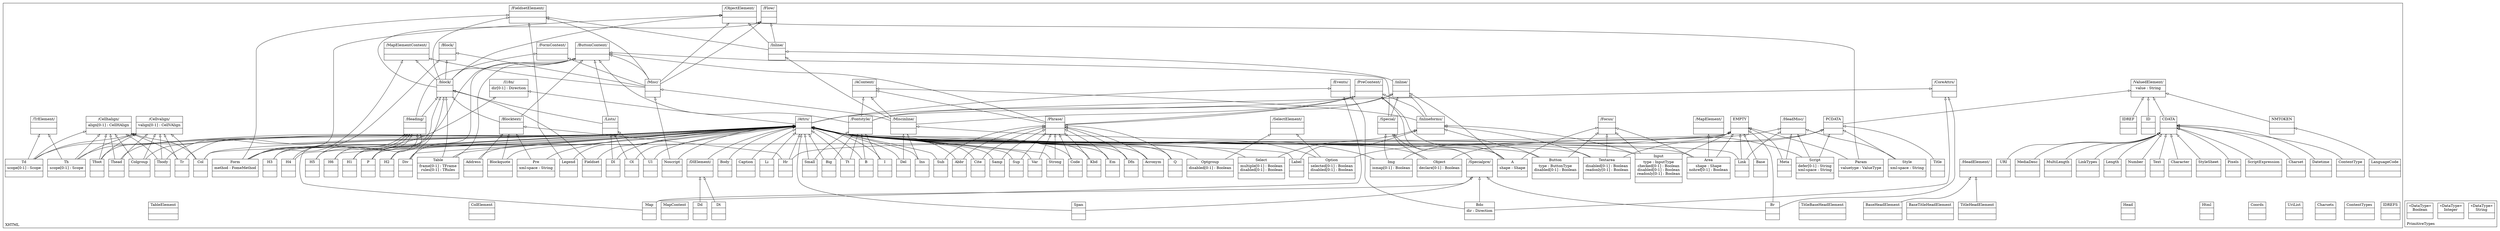 digraph "KM3 Model in DOT" {
graph[rankdir=BT,labeljust=l,labelloc=t,nodeSep=0.75,compound=true];
 subgraph "cluster_XHTML"{
labelloc=t
color=black
label=XHTML
 node[shape=record];
ValuedElement[label="{/ValuedElement/|value : String| }"]
;
 node[shape=record];
CDATA[label="{CDATA| | }"]
 CDATA->ValuedElement[arrowhead=onormal,group=ValuedElement,minlen=2,constraint=true,]
;
 node[shape=record];
PCDATA[label="{PCDATA| | }"]
 PCDATA->ValuedElement[arrowhead=onormal,group=ValuedElement,minlen=2,constraint=true,]
;
 node[shape=record];
NMTOKEN[label="{NMTOKEN| | }"]
 NMTOKEN->ValuedElement[arrowhead=onormal,group=ValuedElement,minlen=2,constraint=true,]
;
 node[shape=record];
IDREF[label="{IDREF| | }"]
 IDREF->ValuedElement[arrowhead=onormal,group=ValuedElement,minlen=2,constraint=true,]
;
 node[shape=record];
IDREFS[label="{IDREFS| | }"]
;
 node[shape=record];
ID[label="{ID| | }"]
 ID->ValuedElement[arrowhead=onormal,group=ValuedElement,minlen=2,constraint=true,]
;
 node[shape=record];
EMPTY[label="{EMPTY| | }"]
;
 node[shape=record];
ContentType[label="{ContentType| | }"]
 ContentType->CDATA[arrowhead=onormal,group=CDATA,minlen=2,constraint=true,]
;
 node[shape=record];
ContentTypes[label="{ContentTypes| | }"]
;
 node[shape=record];
Charset[label="{Charset| | }"]
 Charset->CDATA[arrowhead=onormal,group=CDATA,minlen=2,constraint=true,]
;
 node[shape=record];
Charsets[label="{Charsets| | }"]
;
 node[shape=record];
LanguageCode[label="{LanguageCode| | }"]
 LanguageCode->NMTOKEN[arrowhead=onormal,group=NMTOKEN,minlen=2,constraint=true,]
;
 node[shape=record];
Character[label="{Character| | }"]
 Character->CDATA[arrowhead=onormal,group=CDATA,minlen=2,constraint=true,]
;
 node[shape=record];
Number[label="{Number| | }"]
 Number->CDATA[arrowhead=onormal,group=CDATA,minlen=2,constraint=true,]
;
 node[shape=record];
LinkTypes[label="{LinkTypes| | }"]
 LinkTypes->CDATA[arrowhead=onormal,group=CDATA,minlen=2,constraint=true,]
;
 node[shape=record];
MediaDesc[label="{MediaDesc| | }"]
 MediaDesc->CDATA[arrowhead=onormal,group=CDATA,minlen=2,constraint=true,]
;
 node[shape=record];
URI[label="{URI| | }"]
 URI->CDATA[arrowhead=onormal,group=CDATA,minlen=2,constraint=true,]
;
 node[shape=record];
UriList[label="{UriList| | }"]
;
 node[shape=record];
Datetime[label="{Datetime| | }"]
 Datetime->CDATA[arrowhead=onormal,group=CDATA,minlen=2,constraint=true,]
;
 node[shape=record];
ScriptExpression[label="{ScriptExpression| | }"]
 ScriptExpression->CDATA[arrowhead=onormal,group=CDATA,minlen=2,constraint=true,]
;
 node[shape=record];
StyleSheet[label="{StyleSheet| | }"]
 StyleSheet->CDATA[arrowhead=onormal,group=CDATA,minlen=2,constraint=true,]
;
 node[shape=record];
Text[label="{Text| | }"]
 Text->CDATA[arrowhead=onormal,group=CDATA,minlen=2,constraint=true,]
;
 node[shape=record];
Length[label="{Length| | }"]
 Length->CDATA[arrowhead=onormal,group=CDATA,minlen=2,constraint=true,]
;
 node[shape=record];
MultiLength[label="{MultiLength| | }"]
 MultiLength->CDATA[arrowhead=onormal,group=CDATA,minlen=2,constraint=true,]
;
 node[shape=record];
Pixels[label="{Pixels| | }"]
 Pixels->CDATA[arrowhead=onormal,group=CDATA,minlen=2,constraint=true,]
;
 node[shape=record];
Coords[label="{Coords| | }"]
;
 node[shape=record];
CoreAttrs[label="{/CoreAttrs/| | }"]
;
 node[shape=record];
I18n[label="{/I18n/|dir[0-1] : Direction| }"]
;
 node[shape=record];
Events[label="{/Events/| | }"]
;
 node[shape=record];
Attrs[label="{/Attrs/| | }"]
 Attrs->CoreAttrs[arrowhead=onormal,group=CoreAttrs,minlen=2,constraint=true,]
 Attrs->I18n[arrowhead=onormal,group=I18n,minlen=2,constraint=true,]
 Attrs->Events[arrowhead=onormal,group=Events,minlen=2,constraint=true,]
;
 node[shape=record];
Focus[label="{/Focus/| | }"]
;
 node[shape=record];
Specialpre[label="{/Specialpre/| | }"]
 Specialpre->Special[arrowhead=onormal,group=Special,minlen=2,constraint=true,]
 Specialpre->PreContent[arrowhead=onormal,group=PreContent,minlen=2,constraint=true,]
;
 node[shape=record];
Special[label="{/Special/| | }"]
 Special->inline[arrowhead=onormal,group=inline,minlen=2,constraint=true,]
 Special->ButtonContent[arrowhead=onormal,group=ButtonContent,minlen=2,constraint=true,]
;
 node[shape=record];
Fontstyle[label="{/Fontstyle/| | }"]
 Fontstyle->inline[arrowhead=onormal,group=inline,minlen=2,constraint=true,]
 Fontstyle->AContent[arrowhead=onormal,group=AContent,minlen=2,constraint=true,]
 Fontstyle->PreContent[arrowhead=onormal,group=PreContent,minlen=2,constraint=true,]
 Fontstyle->ButtonContent[arrowhead=onormal,group=ButtonContent,minlen=2,constraint=true,]
;
 node[shape=record];
Phrase[label="{/Phrase/| | }"]
 Phrase->inline[arrowhead=onormal,group=inline,minlen=2,constraint=true,]
 Phrase->AContent[arrowhead=onormal,group=AContent,minlen=2,constraint=true,]
 Phrase->PreContent[arrowhead=onormal,group=PreContent,minlen=2,constraint=true,]
 Phrase->ButtonContent[arrowhead=onormal,group=ButtonContent,minlen=2,constraint=true,]
;
 node[shape=record];
Inlineforms[label="{/Inlineforms/| | }"]
 Inlineforms->inline[arrowhead=onormal,group=inline,minlen=2,constraint=true,]
 Inlineforms->AContent[arrowhead=onormal,group=AContent,minlen=2,constraint=true,]
 Inlineforms->PreContent[arrowhead=onormal,group=PreContent,minlen=2,constraint=true,]
;
 node[shape=record];
Miscinline[label="{/Miscinline/| | }"]
 Miscinline->Misc[arrowhead=onormal,group=Misc,minlen=2,constraint=true,]
 Miscinline->Inline[arrowhead=onormal,group=Inline,minlen=2,constraint=true,]
 Miscinline->AContent[arrowhead=onormal,group=AContent,minlen=2,constraint=true,]
 Miscinline->PreContent[arrowhead=onormal,group=PreContent,minlen=2,constraint=true,]
;
 node[shape=record];
Misc[label="{/Misc/| | }"]
 Misc->Block[arrowhead=onormal,group=Block,minlen=2,constraint=true,]
 Misc->Flow[arrowhead=onormal,group=Flow,minlen=2,constraint=true,]
 Misc->FormContent[arrowhead=onormal,group=FormContent,minlen=2,constraint=true,]
 Misc->ButtonContent[arrowhead=onormal,group=ButtonContent,minlen=2,constraint=true,]
 Misc->ObjectElement[arrowhead=onormal,group=ObjectElement,minlen=2,constraint=true,]
 Misc->MapElementContent[arrowhead=onormal,group=MapElementContent,minlen=2,constraint=true,]
 Misc->FieldsetElement[arrowhead=onormal,group=FieldsetElement,minlen=2,constraint=true,]
;
 node[shape=record];
inline[label="{/inline/| | }"]
 inline->Inline[arrowhead=onormal,group=Inline,minlen=2,constraint=true,]
;
 node[shape=record];
Inline[label="{/Inline/| | }"]
 Inline->Flow[arrowhead=onormal,group=Flow,minlen=2,constraint=true,]
 Inline->ObjectElement[arrowhead=onormal,group=ObjectElement,minlen=2,constraint=true,]
 Inline->FieldsetElement[arrowhead=onormal,group=FieldsetElement,minlen=2,constraint=true,]
;
 node[shape=record];
Heading[label="{/Heading/| | }"]
 Heading->block[arrowhead=onormal,group=block,minlen=2,constraint=true,]
 Heading->ButtonContent[arrowhead=onormal,group=ButtonContent,minlen=2,constraint=true,]
;
 node[shape=record];
Lists[label="{/Lists/| | }"]
 Lists->block[arrowhead=onormal,group=block,minlen=2,constraint=true,]
 Lists->ButtonContent[arrowhead=onormal,group=ButtonContent,minlen=2,constraint=true,]
;
 node[shape=record];
Blocktext[label="{/Blocktext/| | }"]
 Blocktext->block[arrowhead=onormal,group=block,minlen=2,constraint=true,]
 Blocktext->ButtonContent[arrowhead=onormal,group=ButtonContent,minlen=2,constraint=true,]
;
 node[shape=record];
block[label="{/block/| | }"]
 block->Block[arrowhead=onormal,group=Block,minlen=2,constraint=true,]
 block->Flow[arrowhead=onormal,group=Flow,minlen=2,constraint=true,]
 block->FormContent[arrowhead=onormal,group=FormContent,minlen=2,constraint=true,]
 block->ObjectElement[arrowhead=onormal,group=ObjectElement,minlen=2,constraint=true,]
 block->MapElementContent[arrowhead=onormal,group=MapElementContent,minlen=2,constraint=true,]
 block->FieldsetElement[arrowhead=onormal,group=FieldsetElement,minlen=2,constraint=true,]
;
 node[shape=record];
Block[label="{/Block/| | }"]
;
 node[shape=record];
Flow[label="{/Flow/| | }"]
;
 node[shape=record];
AContent[label="{/AContent/| | }"]
;
 node[shape=record];
PreContent[label="{/PreContent/| | }"]
;
 node[shape=record];
FormContent[label="{/FormContent/| | }"]
;
 node[shape=record];
ButtonContent[label="{/ButtonContent/| | }"]
;
 node[shape=record];
Html[label="{Html| | }"]
;
 node[shape=record];
HeadMisc[label="{/HeadMisc/| | }"]
;
 node[shape=record];
Head[label="{Head| | }"]
;
 node[shape=record];
HeadElement[label="{/HeadElement/| | }"]
;
 node[shape=record];
TitleHeadElement[label="{TitleHeadElement| | }"]
 TitleHeadElement->HeadElement[arrowhead=onormal,group=HeadElement,minlen=2,constraint=true,]
;
 node[shape=record];
BaseTitleHeadElement[label="{BaseTitleHeadElement| | }"]
;
 node[shape=record];
BaseHeadElement[label="{BaseHeadElement| | }"]
 BaseHeadElement->HeadElement[arrowhead=onormal,group=HeadElement,minlen=2,constraint=true,]
;
 node[shape=record];
TitleBaseHeadElement[label="{TitleBaseHeadElement| | }"]
;
 node[shape=record];
Title[label="{Title| | }"]
 Title->PCDATA[arrowhead=onormal,group=PCDATA,minlen=2,constraint=true,]
;
 node[shape=record];
Base[label="{Base| | }"]
 Base->EMPTY[arrowhead=onormal,group=EMPTY,minlen=2,constraint=true,]
;
 node[shape=record];
Meta[label="{Meta| | }"]
 Meta->EMPTY[arrowhead=onormal,group=EMPTY,minlen=2,constraint=true,]
 Meta->HeadMisc[arrowhead=onormal,group=HeadMisc,minlen=2,constraint=true,]
;
 node[shape=record];
Link[label="{Link| | }"]
 Link->EMPTY[arrowhead=onormal,group=EMPTY,minlen=2,constraint=true,]
 Link->Attrs[arrowhead=onormal,group=Attrs,minlen=2,constraint=true,]
 Link->HeadMisc[arrowhead=onormal,group=HeadMisc,minlen=2,constraint=true,]
;
 node[shape=record];
Style[label="{Style|xml:space : String| }"]
 Style->PCDATA[arrowhead=onormal,group=PCDATA,minlen=2,constraint=true,]
 Style->HeadMisc[arrowhead=onormal,group=HeadMisc,minlen=2,constraint=true,]
;
 node[shape=record];
Script[label="{Script|defer[0-1] : String\nxml:space : String| }"]
 Script->PCDATA[arrowhead=onormal,group=PCDATA,minlen=2,constraint=true,]
 Script->Miscinline[arrowhead=onormal,group=Miscinline,minlen=2,constraint=true,]
 Script->HeadMisc[arrowhead=onormal,group=HeadMisc,minlen=2,constraint=true,]
;
 node[shape=record];
Noscript[label="{Noscript| | }"]
 Noscript->Attrs[arrowhead=onormal,group=Attrs,minlen=2,constraint=true,]
 Noscript->Misc[arrowhead=onormal,group=Misc,minlen=2,constraint=true,]
;
 node[shape=record];
Body[label="{Body| | }"]
 Body->Attrs[arrowhead=onormal,group=Attrs,minlen=2,constraint=true,]
;
 node[shape=record];
Div[label="{Div| | }"]
 Div->Attrs[arrowhead=onormal,group=Attrs,minlen=2,constraint=true,]
 Div->block[arrowhead=onormal,group=block,minlen=2,constraint=true,]
 Div->ButtonContent[arrowhead=onormal,group=ButtonContent,minlen=2,constraint=true,]
;
 node[shape=record];
P[label="{P| | }"]
 P->Attrs[arrowhead=onormal,group=Attrs,minlen=2,constraint=true,]
 P->block[arrowhead=onormal,group=block,minlen=2,constraint=true,]
 P->ButtonContent[arrowhead=onormal,group=ButtonContent,minlen=2,constraint=true,]
;
 node[shape=record];
H1[label="{H1| | }"]
 H1->Attrs[arrowhead=onormal,group=Attrs,minlen=2,constraint=true,]
 H1->Heading[arrowhead=onormal,group=Heading,minlen=2,constraint=true,]
;
 node[shape=record];
H2[label="{H2| | }"]
 H2->Attrs[arrowhead=onormal,group=Attrs,minlen=2,constraint=true,]
 H2->Heading[arrowhead=onormal,group=Heading,minlen=2,constraint=true,]
;
 node[shape=record];
H3[label="{H3| | }"]
 H3->Attrs[arrowhead=onormal,group=Attrs,minlen=2,constraint=true,]
 H3->Heading[arrowhead=onormal,group=Heading,minlen=2,constraint=true,]
;
 node[shape=record];
H4[label="{H4| | }"]
 H4->Attrs[arrowhead=onormal,group=Attrs,minlen=2,constraint=true,]
 H4->Heading[arrowhead=onormal,group=Heading,minlen=2,constraint=true,]
;
 node[shape=record];
H5[label="{H5| | }"]
 H5->Attrs[arrowhead=onormal,group=Attrs,minlen=2,constraint=true,]
 H5->Heading[arrowhead=onormal,group=Heading,minlen=2,constraint=true,]
;
 node[shape=record];
H6[label="{H6| | }"]
 H6->Attrs[arrowhead=onormal,group=Attrs,minlen=2,constraint=true,]
 H6->Heading[arrowhead=onormal,group=Heading,minlen=2,constraint=true,]
;
 node[shape=record];
Ul[label="{Ul| | }"]
 Ul->Attrs[arrowhead=onormal,group=Attrs,minlen=2,constraint=true,]
 Ul->Lists[arrowhead=onormal,group=Lists,minlen=2,constraint=true,]
;
 node[shape=record];
Ol[label="{Ol| | }"]
 Ol->Attrs[arrowhead=onormal,group=Attrs,minlen=2,constraint=true,]
 Ol->Lists[arrowhead=onormal,group=Lists,minlen=2,constraint=true,]
;
 node[shape=record];
Li[label="{Li| | }"]
 Li->Attrs[arrowhead=onormal,group=Attrs,minlen=2,constraint=true,]
;
 node[shape=record];
Dl[label="{Dl| | }"]
 Dl->Attrs[arrowhead=onormal,group=Attrs,minlen=2,constraint=true,]
 Dl->Lists[arrowhead=onormal,group=Lists,minlen=2,constraint=true,]
;
 node[shape=record];
DlElement[label="{/DlElement/| | }"]
 DlElement->Attrs[arrowhead=onormal,group=Attrs,minlen=2,constraint=true,]
;
 node[shape=record];
Dt[label="{Dt| | }"]
 Dt->DlElement[arrowhead=onormal,group=DlElement,minlen=2,constraint=true,]
;
 node[shape=record];
Dd[label="{Dd| | }"]
 Dd->DlElement[arrowhead=onormal,group=DlElement,minlen=2,constraint=true,]
;
 node[shape=record];
Address[label="{Address| | }"]
 Address->Attrs[arrowhead=onormal,group=Attrs,minlen=2,constraint=true,]
 Address->Blocktext[arrowhead=onormal,group=Blocktext,minlen=2,constraint=true,]
;
 node[shape=record];
Hr[label="{Hr| | }"]
 Hr->EMPTY[arrowhead=onormal,group=EMPTY,minlen=2,constraint=true,]
 Hr->Attrs[arrowhead=onormal,group=Attrs,minlen=2,constraint=true,]
 Hr->Blocktext[arrowhead=onormal,group=Blocktext,minlen=2,constraint=true,]
;
 node[shape=record];
Pre[label="{Pre|xml:space : String| }"]
 Pre->Attrs[arrowhead=onormal,group=Attrs,minlen=2,constraint=true,]
 Pre->Blocktext[arrowhead=onormal,group=Blocktext,minlen=2,constraint=true,]
;
 node[shape=record];
Blockquote[label="{Blockquote| | }"]
 Blockquote->Attrs[arrowhead=onormal,group=Attrs,minlen=2,constraint=true,]
 Blockquote->Blocktext[arrowhead=onormal,group=Blocktext,minlen=2,constraint=true,]
;
 node[shape=record];
Ins[label="{Ins| | }"]
 Ins->Attrs[arrowhead=onormal,group=Attrs,minlen=2,constraint=true,]
 Ins->Miscinline[arrowhead=onormal,group=Miscinline,minlen=2,constraint=true,]
;
 node[shape=record];
Del[label="{Del| | }"]
 Del->Attrs[arrowhead=onormal,group=Attrs,minlen=2,constraint=true,]
 Del->Miscinline[arrowhead=onormal,group=Miscinline,minlen=2,constraint=true,]
;
 node[shape=record];
A[label="{A|shape : Shape| }"]
 A->Attrs[arrowhead=onormal,group=Attrs,minlen=2,constraint=true,]
 A->Focus[arrowhead=onormal,group=Focus,minlen=2,constraint=true,]
 A->inline[arrowhead=onormal,group=inline,minlen=2,constraint=true,]
 A->PreContent[arrowhead=onormal,group=PreContent,minlen=2,constraint=true,]
;
 node[shape=record];
Span[label="{Span| | }"]
 Span->Attrs[arrowhead=onormal,group=Attrs,minlen=2,constraint=true,]
 Span->Specialpre[arrowhead=onormal,group=Specialpre,minlen=2,constraint=true,]
;
 node[shape=record];
Bdo[label="{Bdo|dir : Direction| }"]
 Bdo->CoreAttrs[arrowhead=onormal,group=CoreAttrs,minlen=2,constraint=true,]
 Bdo->Events[arrowhead=onormal,group=Events,minlen=2,constraint=true,]
 Bdo->Specialpre[arrowhead=onormal,group=Specialpre,minlen=2,constraint=true,]
;
 node[shape=record];
Br[label="{Br| | }"]
 Br->EMPTY[arrowhead=onormal,group=EMPTY,minlen=2,constraint=true,]
 Br->CoreAttrs[arrowhead=onormal,group=CoreAttrs,minlen=2,constraint=true,]
 Br->Specialpre[arrowhead=onormal,group=Specialpre,minlen=2,constraint=true,]
;
 node[shape=record];
Em[label="{Em| | }"]
 Em->Attrs[arrowhead=onormal,group=Attrs,minlen=2,constraint=true,]
 Em->Phrase[arrowhead=onormal,group=Phrase,minlen=2,constraint=true,]
;
 node[shape=record];
Strong[label="{Strong| | }"]
 Strong->Attrs[arrowhead=onormal,group=Attrs,minlen=2,constraint=true,]
 Strong->Phrase[arrowhead=onormal,group=Phrase,minlen=2,constraint=true,]
;
 node[shape=record];
Dfn[label="{Dfn| | }"]
 Dfn->Attrs[arrowhead=onormal,group=Attrs,minlen=2,constraint=true,]
 Dfn->Phrase[arrowhead=onormal,group=Phrase,minlen=2,constraint=true,]
;
 node[shape=record];
Code[label="{Code| | }"]
 Code->Attrs[arrowhead=onormal,group=Attrs,minlen=2,constraint=true,]
 Code->Phrase[arrowhead=onormal,group=Phrase,minlen=2,constraint=true,]
;
 node[shape=record];
Samp[label="{Samp| | }"]
 Samp->Attrs[arrowhead=onormal,group=Attrs,minlen=2,constraint=true,]
 Samp->Phrase[arrowhead=onormal,group=Phrase,minlen=2,constraint=true,]
;
 node[shape=record];
Kbd[label="{Kbd| | }"]
 Kbd->Attrs[arrowhead=onormal,group=Attrs,minlen=2,constraint=true,]
 Kbd->Phrase[arrowhead=onormal,group=Phrase,minlen=2,constraint=true,]
;
 node[shape=record];
Var[label="{Var| | }"]
 Var->Attrs[arrowhead=onormal,group=Attrs,minlen=2,constraint=true,]
 Var->Phrase[arrowhead=onormal,group=Phrase,minlen=2,constraint=true,]
;
 node[shape=record];
Cite[label="{Cite| | }"]
 Cite->Attrs[arrowhead=onormal,group=Attrs,minlen=2,constraint=true,]
 Cite->Phrase[arrowhead=onormal,group=Phrase,minlen=2,constraint=true,]
;
 node[shape=record];
Abbr[label="{Abbr| | }"]
 Abbr->Attrs[arrowhead=onormal,group=Attrs,minlen=2,constraint=true,]
 Abbr->Phrase[arrowhead=onormal,group=Phrase,minlen=2,constraint=true,]
;
 node[shape=record];
Acronym[label="{Acronym| | }"]
 Acronym->Attrs[arrowhead=onormal,group=Attrs,minlen=2,constraint=true,]
 Acronym->Phrase[arrowhead=onormal,group=Phrase,minlen=2,constraint=true,]
;
 node[shape=record];
Q[label="{Q| | }"]
 Q->Attrs[arrowhead=onormal,group=Attrs,minlen=2,constraint=true,]
 Q->Phrase[arrowhead=onormal,group=Phrase,minlen=2,constraint=true,]
;
 node[shape=record];
Sub[label="{Sub| | }"]
 Sub->Attrs[arrowhead=onormal,group=Attrs,minlen=2,constraint=true,]
 Sub->Phrase[arrowhead=onormal,group=Phrase,minlen=2,constraint=true,]
;
 node[shape=record];
Sup[label="{Sup| | }"]
 Sup->Attrs[arrowhead=onormal,group=Attrs,minlen=2,constraint=true,]
 Sup->Phrase[arrowhead=onormal,group=Phrase,minlen=2,constraint=true,]
;
 node[shape=record];
Tt[label="{Tt| | }"]
 Tt->Attrs[arrowhead=onormal,group=Attrs,minlen=2,constraint=true,]
 Tt->Fontstyle[arrowhead=onormal,group=Fontstyle,minlen=2,constraint=true,]
;
 node[shape=record];
I[label="{I| | }"]
 I->Attrs[arrowhead=onormal,group=Attrs,minlen=2,constraint=true,]
 I->Fontstyle[arrowhead=onormal,group=Fontstyle,minlen=2,constraint=true,]
;
 node[shape=record];
B[label="{B| | }"]
 B->Attrs[arrowhead=onormal,group=Attrs,minlen=2,constraint=true,]
 B->Fontstyle[arrowhead=onormal,group=Fontstyle,minlen=2,constraint=true,]
;
 node[shape=record];
Big[label="{Big| | }"]
 Big->Attrs[arrowhead=onormal,group=Attrs,minlen=2,constraint=true,]
 Big->Fontstyle[arrowhead=onormal,group=Fontstyle,minlen=2,constraint=true,]
;
 node[shape=record];
Small[label="{Small| | }"]
 Small->Attrs[arrowhead=onormal,group=Attrs,minlen=2,constraint=true,]
 Small->Fontstyle[arrowhead=onormal,group=Fontstyle,minlen=2,constraint=true,]
;
 node[shape=record];
ObjectElement[label="{/ObjectElement/| | }"]
;
 node[shape=record];
Object[label="{Object|declare[0-1] : Boolean| }"]
 Object->Attrs[arrowhead=onormal,group=Attrs,minlen=2,constraint=true,]
 Object->Special[arrowhead=onormal,group=Special,minlen=2,constraint=true,]
 Object->HeadMisc[arrowhead=onormal,group=HeadMisc,minlen=2,constraint=true,]
;
 node[shape=record];
Param[label="{Param|valuetype : ValueType| }"]
 Param->EMPTY[arrowhead=onormal,group=EMPTY,minlen=2,constraint=true,]
 Param->ObjectElement[arrowhead=onormal,group=ObjectElement,minlen=2,constraint=true,]
;
 node[shape=record];
Img[label="{Img|ismap[0-1] : Boolean| }"]
 Img->EMPTY[arrowhead=onormal,group=EMPTY,minlen=2,constraint=true,]
 Img->Attrs[arrowhead=onormal,group=Attrs,minlen=2,constraint=true,]
 Img->Special[arrowhead=onormal,group=Special,minlen=2,constraint=true,]
;
 node[shape=record];
MapContent[label="{MapContent| | }"]
;
 node[shape=record];
MapElement[label="{/MapElement/| | }"]
;
 node[shape=record];
MapElementContent[label="{/MapElementContent/| | }"]
;
 node[shape=record];
Map[label="{Map| | }"]
 Map->I18n[arrowhead=onormal,group=I18n,minlen=2,constraint=true,]
 Map->Events[arrowhead=onormal,group=Events,minlen=2,constraint=true,]
 Map->Specialpre[arrowhead=onormal,group=Specialpre,minlen=2,constraint=true,]
;
 node[shape=record];
Area[label="{Area|shape : Shape\nnohref[0-1] : Boolean| }"]
 Area->EMPTY[arrowhead=onormal,group=EMPTY,minlen=2,constraint=true,]
 Area->Attrs[arrowhead=onormal,group=Attrs,minlen=2,constraint=true,]
 Area->Focus[arrowhead=onormal,group=Focus,minlen=2,constraint=true,]
 Area->MapElement[arrowhead=onormal,group=MapElement,minlen=2,constraint=true,]
;
 node[shape=record];
Form[label="{Form|method : FomeMethod| }"]
 Form->Attrs[arrowhead=onormal,group=Attrs,minlen=2,constraint=true,]
 Form->Block[arrowhead=onormal,group=Block,minlen=2,constraint=true,]
 Form->ObjectElement[arrowhead=onormal,group=ObjectElement,minlen=2,constraint=true,]
 Form->MapElementContent[arrowhead=onormal,group=MapElementContent,minlen=2,constraint=true,]
 Form->FieldsetElement[arrowhead=onormal,group=FieldsetElement,minlen=2,constraint=true,]
;
 node[shape=record];
Label[label="{Label| | }"]
 Label->Attrs[arrowhead=onormal,group=Attrs,minlen=2,constraint=true,]
 Label->Inlineforms[arrowhead=onormal,group=Inlineforms,minlen=2,constraint=true,]
;
 node[shape=record];
Input[label="{Input|type : InputType\nchecked[0-1] : Boolean\ndisabled[0-1] : Boolean\nreadonly[0-1] : Boolean| }"]
 Input->EMPTY[arrowhead=onormal,group=EMPTY,minlen=2,constraint=true,]
 Input->Attrs[arrowhead=onormal,group=Attrs,minlen=2,constraint=true,]
 Input->Focus[arrowhead=onormal,group=Focus,minlen=2,constraint=true,]
 Input->Inlineforms[arrowhead=onormal,group=Inlineforms,minlen=2,constraint=true,]
;
 node[shape=record];
Select[label="{Select|multiple[0-1] : Boolean\ndisabled[0-1] : Boolean| }"]
 Select->Attrs[arrowhead=onormal,group=Attrs,minlen=2,constraint=true,]
 Select->Inlineforms[arrowhead=onormal,group=Inlineforms,minlen=2,constraint=true,]
;
 node[shape=record];
SelectElement[label="{/SelectElement/| | }"]
;
 node[shape=record];
Optgroup[label="{Optgroup|disabled[0-1] : Boolean| }"]
 Optgroup->SelectElement[arrowhead=onormal,group=SelectElement,minlen=2,constraint=true,]
 Optgroup->Attrs[arrowhead=onormal,group=Attrs,minlen=2,constraint=true,]
;
 node[shape=record];
Option[label="{Option|selected[0-1] : Boolean\ndisabled[0-1] : Boolean| }"]
 Option->SelectElement[arrowhead=onormal,group=SelectElement,minlen=2,constraint=true,]
 Option->PCDATA[arrowhead=onormal,group=PCDATA,minlen=2,constraint=true,]
 Option->Attrs[arrowhead=onormal,group=Attrs,minlen=2,constraint=true,]
;
 node[shape=record];
Textarea[label="{Textarea|disabled[0-1] : Boolean\nreadonly[0-1] : Boolean| }"]
 Textarea->PCDATA[arrowhead=onormal,group=PCDATA,minlen=2,constraint=true,]
 Textarea->Attrs[arrowhead=onormal,group=Attrs,minlen=2,constraint=true,]
 Textarea->Focus[arrowhead=onormal,group=Focus,minlen=2,constraint=true,]
 Textarea->Inlineforms[arrowhead=onormal,group=Inlineforms,minlen=2,constraint=true,]
;
 node[shape=record];
FieldsetElement[label="{/FieldsetElement/| | }"]
;
 node[shape=record];
Fieldset[label="{Fieldset| | }"]
 Fieldset->Attrs[arrowhead=onormal,group=Attrs,minlen=2,constraint=true,]
 Fieldset->block[arrowhead=onormal,group=block,minlen=2,constraint=true,]
;
 node[shape=record];
Legend[label="{Legend| | }"]
 Legend->Attrs[arrowhead=onormal,group=Attrs,minlen=2,constraint=true,]
 Legend->FieldsetElement[arrowhead=onormal,group=FieldsetElement,minlen=2,constraint=true,]
;
 node[shape=record];
Button[label="{Button|type : ButtonType\ndisabled[0-1] : Boolean| }"]
 Button->Attrs[arrowhead=onormal,group=Attrs,minlen=2,constraint=true,]
 Button->Focus[arrowhead=onormal,group=Focus,minlen=2,constraint=true,]
 Button->Inlineforms[arrowhead=onormal,group=Inlineforms,minlen=2,constraint=true,]
;
 node[shape=record];
Cellhalign[label="{/Cellhalign/|align[0-1] : CellHAlign| }"]
;
 node[shape=record];
Cellvalign[label="{/Cellvalign/|valign[0-1] : CellVAlign| }"]
;
 node[shape=record];
Table[label="{Table|frame[0-1] : TFrame\nrules[0-1] : TRules| }"]
 Table->Attrs[arrowhead=onormal,group=Attrs,minlen=2,constraint=true,]
 Table->block[arrowhead=onormal,group=block,minlen=2,constraint=true,]
 Table->ButtonContent[arrowhead=onormal,group=ButtonContent,minlen=2,constraint=true,]
;
 node[shape=record];
ColElement[label="{ColElement| | }"]
;
 node[shape=record];
TableElement[label="{TableElement| | }"]
;
 node[shape=record];
Caption[label="{Caption| | }"]
 Caption->Attrs[arrowhead=onormal,group=Attrs,minlen=2,constraint=true,]
;
 node[shape=record];
Thead[label="{Thead| | }"]
 Thead->Attrs[arrowhead=onormal,group=Attrs,minlen=2,constraint=true,]
 Thead->Cellhalign[arrowhead=onormal,group=Cellhalign,minlen=2,constraint=true,]
 Thead->Cellvalign[arrowhead=onormal,group=Cellvalign,minlen=2,constraint=true,]
;
 node[shape=record];
Tfoot[label="{Tfoot| | }"]
 Tfoot->Attrs[arrowhead=onormal,group=Attrs,minlen=2,constraint=true,]
 Tfoot->Cellhalign[arrowhead=onormal,group=Cellhalign,minlen=2,constraint=true,]
 Tfoot->Cellvalign[arrowhead=onormal,group=Cellvalign,minlen=2,constraint=true,]
;
 node[shape=record];
Tbody[label="{Tbody| | }"]
 Tbody->Attrs[arrowhead=onormal,group=Attrs,minlen=2,constraint=true,]
 Tbody->Cellhalign[arrowhead=onormal,group=Cellhalign,minlen=2,constraint=true,]
 Tbody->Cellvalign[arrowhead=onormal,group=Cellvalign,minlen=2,constraint=true,]
;
 node[shape=record];
Colgroup[label="{Colgroup| | }"]
 Colgroup->Attrs[arrowhead=onormal,group=Attrs,minlen=2,constraint=true,]
 Colgroup->Cellhalign[arrowhead=onormal,group=Cellhalign,minlen=2,constraint=true,]
 Colgroup->Cellvalign[arrowhead=onormal,group=Cellvalign,minlen=2,constraint=true,]
;
 node[shape=record];
Col[label="{Col| | }"]
 Col->EMPTY[arrowhead=onormal,group=EMPTY,minlen=2,constraint=true,]
 Col->Attrs[arrowhead=onormal,group=Attrs,minlen=2,constraint=true,]
 Col->Cellhalign[arrowhead=onormal,group=Cellhalign,minlen=2,constraint=true,]
 Col->Cellvalign[arrowhead=onormal,group=Cellvalign,minlen=2,constraint=true,]
;
 node[shape=record];
Tr[label="{Tr| | }"]
 Tr->Attrs[arrowhead=onormal,group=Attrs,minlen=2,constraint=true,]
 Tr->Cellhalign[arrowhead=onormal,group=Cellhalign,minlen=2,constraint=true,]
 Tr->Cellvalign[arrowhead=onormal,group=Cellvalign,minlen=2,constraint=true,]
;
 node[shape=record];
TrElement[label="{/TrElement/| | }"]
;
 node[shape=record];
Th[label="{Th|scope[0-1] : Scope| }"]
 Th->TrElement[arrowhead=onormal,group=TrElement,minlen=2,constraint=true,]
 Th->Attrs[arrowhead=onormal,group=Attrs,minlen=2,constraint=true,]
 Th->Cellvalign[arrowhead=onormal,group=Cellvalign,minlen=2,constraint=true,]
 Th->Cellhalign[arrowhead=onormal,group=Cellhalign,minlen=2,constraint=true,]
;
 node[shape=record];
Td[label="{Td|scope[0-1] : Scope| }"]
 Td->TrElement[arrowhead=onormal,group=TrElement,minlen=2,constraint=true,]
 Td->Attrs[arrowhead=onormal,group=Attrs,minlen=2,constraint=true,]
 Td->Cellvalign[arrowhead=onormal,group=Cellvalign,minlen=2,constraint=true,]
 Td->Cellhalign[arrowhead=onormal,group=Cellhalign,minlen=2,constraint=true,]
;

} subgraph "cluster_PrimitiveTypes"{
labelloc=t
color=black
label=PrimitiveTypes
 node[shape=record];
String[label="{&#171;DataType&#187;\nString|}"]
;
 node[shape=record];
Integer[label="{&#171;DataType&#187;\nInteger|}"]
;
 node[shape=record];
Boolean[label="{&#171;DataType&#187;\nBoolean|}"]
;

}
}